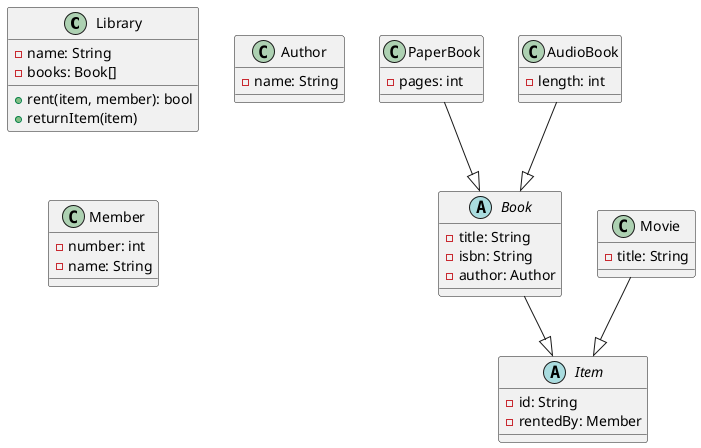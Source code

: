 @startuml


class Library {
    - name: String
    - books: Book[]

    + rent(item, member): bool
    + returnItem(item)
}

abstract class Item {
    - id: String
    - rentedBy: Member
}

abstract class Book {
    - title: String
    - isbn: String
    - author: Author
}

class PaperBook {
    - pages: int
}

class AudioBook {
    - length: int
}

class Movie {
    - title: String
}


Book --|> Item
AudioBook --|> Book
PaperBook --|> Book
Movie --|> Item

class Author {
    - name: String
}

class Member {
    - number: int
    - name: String
}

@enduml